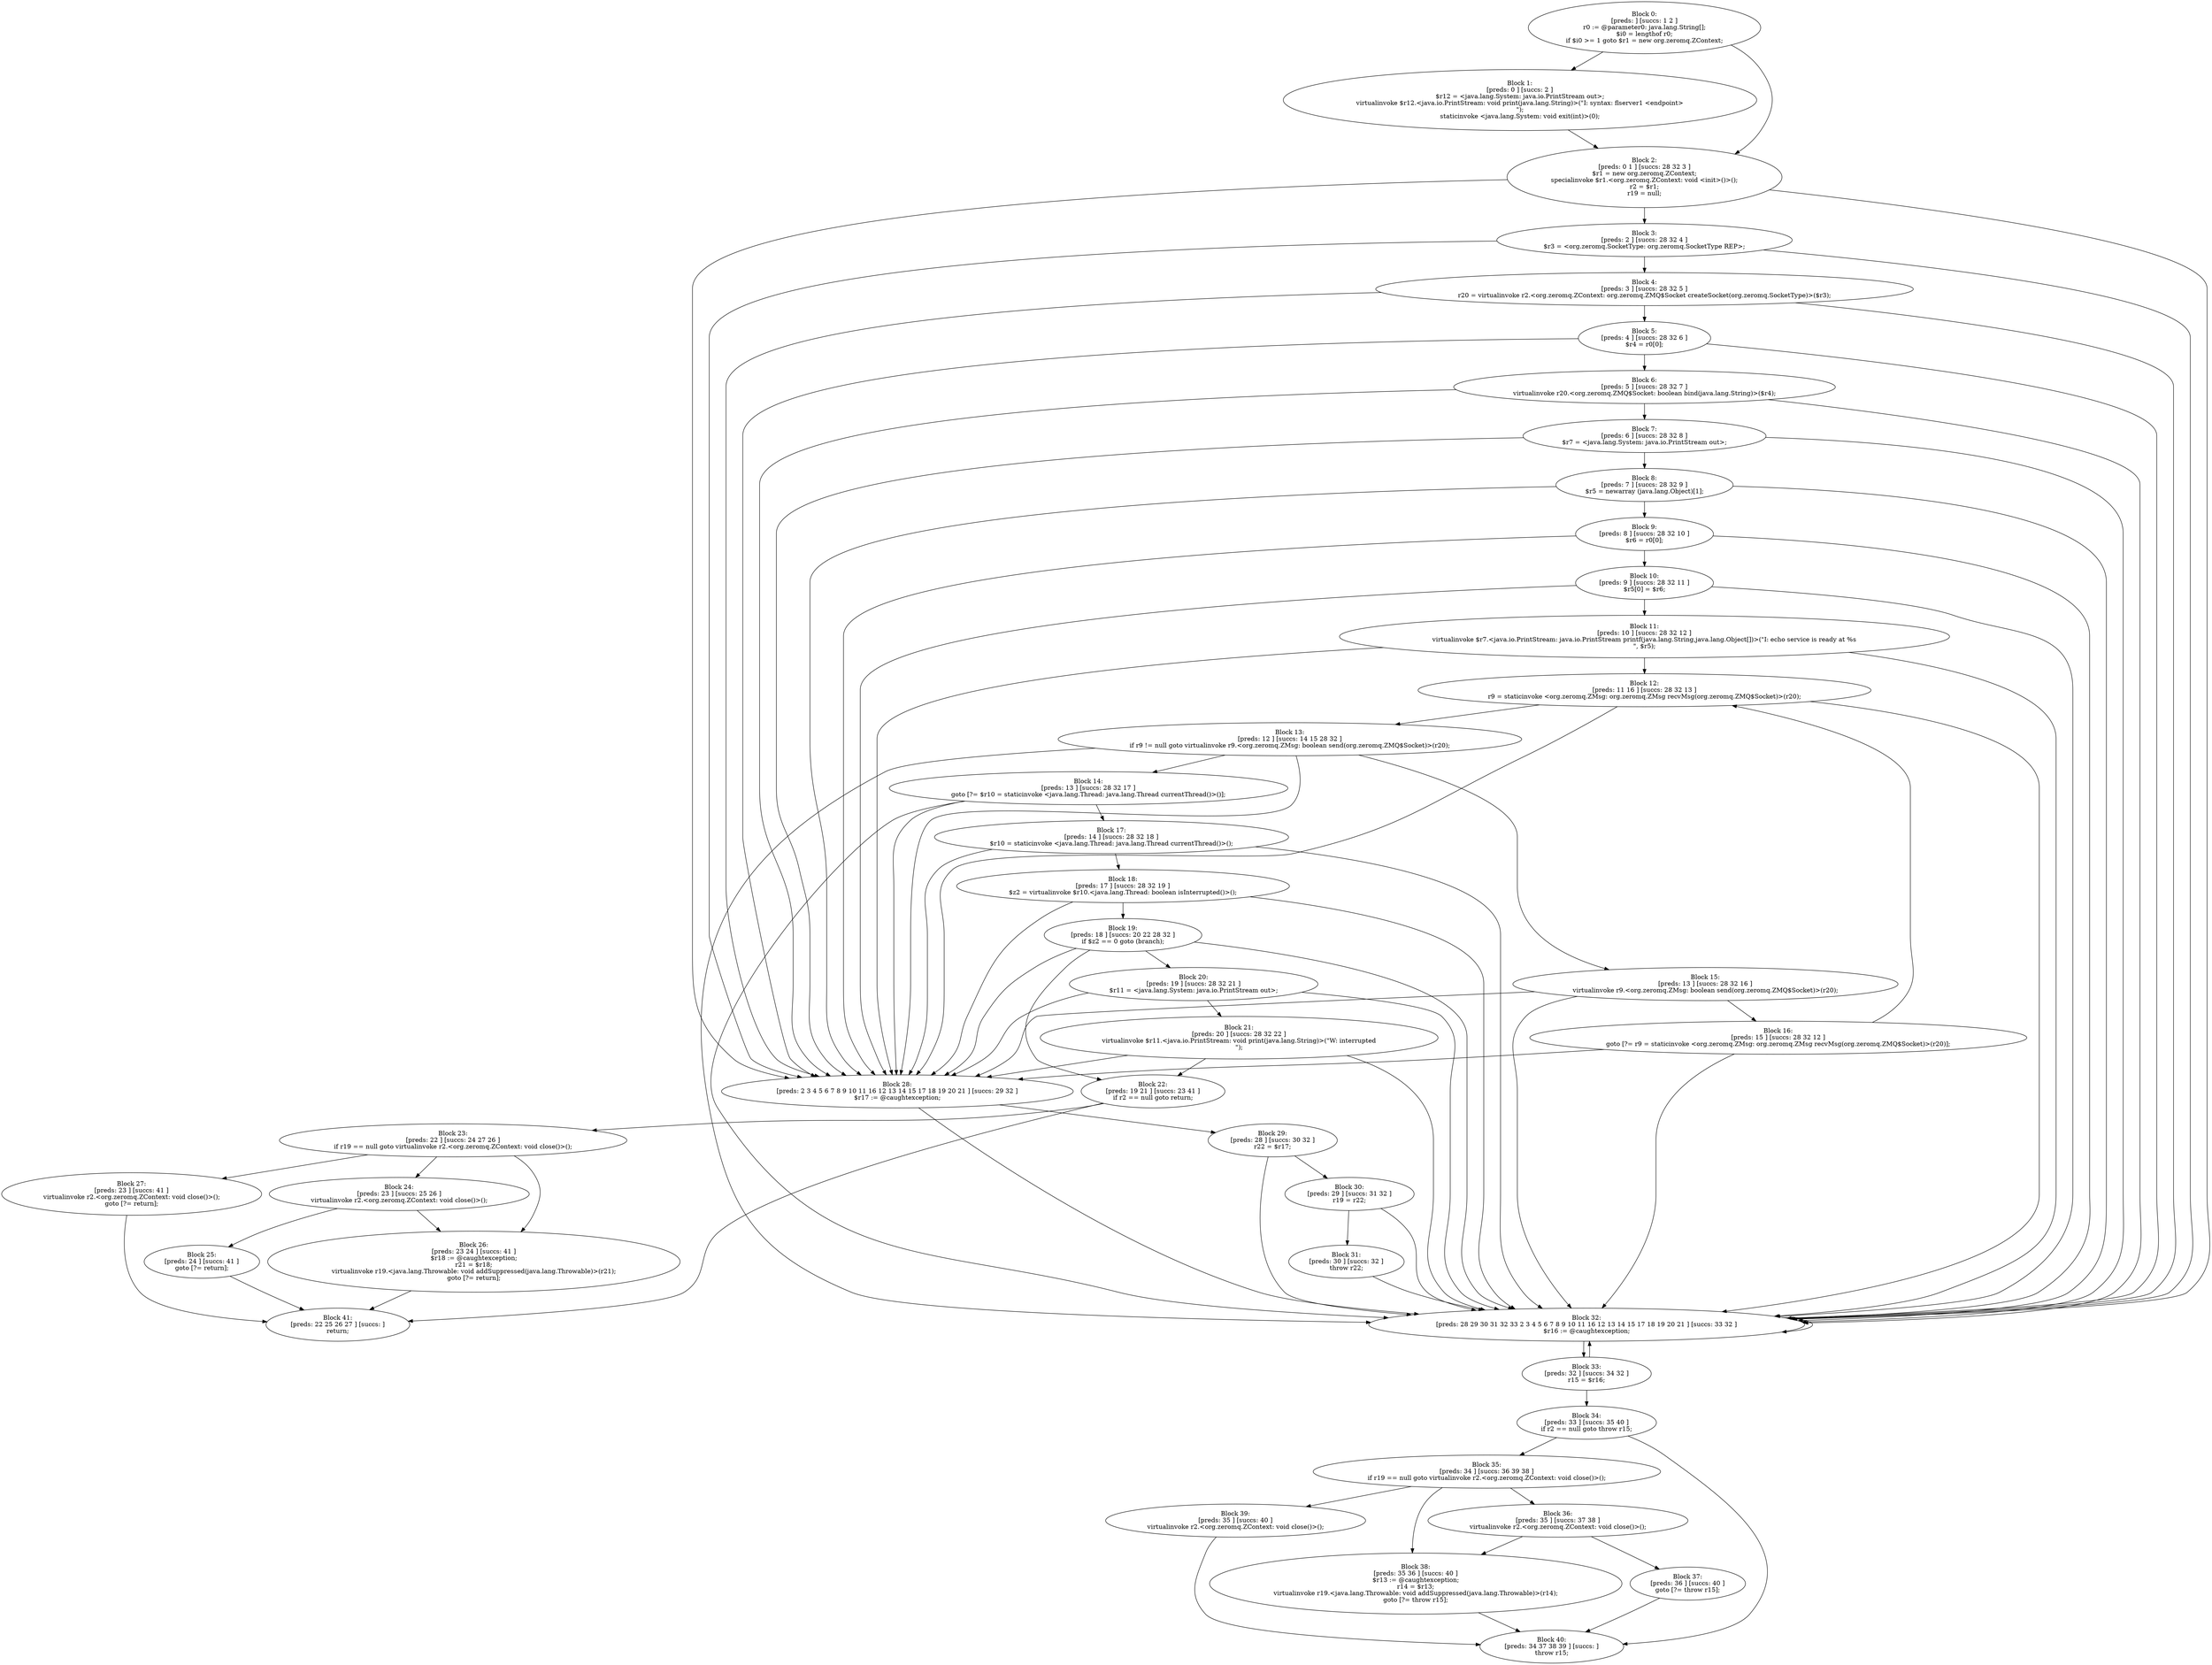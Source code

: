 digraph "unitGraph" {
    "Block 0:
[preds: ] [succs: 1 2 ]
r0 := @parameter0: java.lang.String[];
$i0 = lengthof r0;
if $i0 >= 1 goto $r1 = new org.zeromq.ZContext;
"
    "Block 1:
[preds: 0 ] [succs: 2 ]
$r12 = <java.lang.System: java.io.PrintStream out>;
virtualinvoke $r12.<java.io.PrintStream: void print(java.lang.String)>(\"I: syntax: flserver1 <endpoint>\n\");
staticinvoke <java.lang.System: void exit(int)>(0);
"
    "Block 2:
[preds: 0 1 ] [succs: 28 32 3 ]
$r1 = new org.zeromq.ZContext;
specialinvoke $r1.<org.zeromq.ZContext: void <init>()>();
r2 = $r1;
r19 = null;
"
    "Block 3:
[preds: 2 ] [succs: 28 32 4 ]
$r3 = <org.zeromq.SocketType: org.zeromq.SocketType REP>;
"
    "Block 4:
[preds: 3 ] [succs: 28 32 5 ]
r20 = virtualinvoke r2.<org.zeromq.ZContext: org.zeromq.ZMQ$Socket createSocket(org.zeromq.SocketType)>($r3);
"
    "Block 5:
[preds: 4 ] [succs: 28 32 6 ]
$r4 = r0[0];
"
    "Block 6:
[preds: 5 ] [succs: 28 32 7 ]
virtualinvoke r20.<org.zeromq.ZMQ$Socket: boolean bind(java.lang.String)>($r4);
"
    "Block 7:
[preds: 6 ] [succs: 28 32 8 ]
$r7 = <java.lang.System: java.io.PrintStream out>;
"
    "Block 8:
[preds: 7 ] [succs: 28 32 9 ]
$r5 = newarray (java.lang.Object)[1];
"
    "Block 9:
[preds: 8 ] [succs: 28 32 10 ]
$r6 = r0[0];
"
    "Block 10:
[preds: 9 ] [succs: 28 32 11 ]
$r5[0] = $r6;
"
    "Block 11:
[preds: 10 ] [succs: 28 32 12 ]
virtualinvoke $r7.<java.io.PrintStream: java.io.PrintStream printf(java.lang.String,java.lang.Object[])>(\"I: echo service is ready at %s\n\", $r5);
"
    "Block 12:
[preds: 11 16 ] [succs: 28 32 13 ]
r9 = staticinvoke <org.zeromq.ZMsg: org.zeromq.ZMsg recvMsg(org.zeromq.ZMQ$Socket)>(r20);
"
    "Block 13:
[preds: 12 ] [succs: 14 15 28 32 ]
if r9 != null goto virtualinvoke r9.<org.zeromq.ZMsg: boolean send(org.zeromq.ZMQ$Socket)>(r20);
"
    "Block 14:
[preds: 13 ] [succs: 28 32 17 ]
goto [?= $r10 = staticinvoke <java.lang.Thread: java.lang.Thread currentThread()>()];
"
    "Block 15:
[preds: 13 ] [succs: 28 32 16 ]
virtualinvoke r9.<org.zeromq.ZMsg: boolean send(org.zeromq.ZMQ$Socket)>(r20);
"
    "Block 16:
[preds: 15 ] [succs: 28 32 12 ]
goto [?= r9 = staticinvoke <org.zeromq.ZMsg: org.zeromq.ZMsg recvMsg(org.zeromq.ZMQ$Socket)>(r20)];
"
    "Block 17:
[preds: 14 ] [succs: 28 32 18 ]
$r10 = staticinvoke <java.lang.Thread: java.lang.Thread currentThread()>();
"
    "Block 18:
[preds: 17 ] [succs: 28 32 19 ]
$z2 = virtualinvoke $r10.<java.lang.Thread: boolean isInterrupted()>();
"
    "Block 19:
[preds: 18 ] [succs: 20 22 28 32 ]
if $z2 == 0 goto (branch);
"
    "Block 20:
[preds: 19 ] [succs: 28 32 21 ]
$r11 = <java.lang.System: java.io.PrintStream out>;
"
    "Block 21:
[preds: 20 ] [succs: 28 32 22 ]
virtualinvoke $r11.<java.io.PrintStream: void print(java.lang.String)>(\"W: interrupted\n\");
"
    "Block 22:
[preds: 19 21 ] [succs: 23 41 ]
if r2 == null goto return;
"
    "Block 23:
[preds: 22 ] [succs: 24 27 26 ]
if r19 == null goto virtualinvoke r2.<org.zeromq.ZContext: void close()>();
"
    "Block 24:
[preds: 23 ] [succs: 25 26 ]
virtualinvoke r2.<org.zeromq.ZContext: void close()>();
"
    "Block 25:
[preds: 24 ] [succs: 41 ]
goto [?= return];
"
    "Block 26:
[preds: 23 24 ] [succs: 41 ]
$r18 := @caughtexception;
r21 = $r18;
virtualinvoke r19.<java.lang.Throwable: void addSuppressed(java.lang.Throwable)>(r21);
goto [?= return];
"
    "Block 27:
[preds: 23 ] [succs: 41 ]
virtualinvoke r2.<org.zeromq.ZContext: void close()>();
goto [?= return];
"
    "Block 28:
[preds: 2 3 4 5 6 7 8 9 10 11 16 12 13 14 15 17 18 19 20 21 ] [succs: 29 32 ]
$r17 := @caughtexception;
"
    "Block 29:
[preds: 28 ] [succs: 30 32 ]
r22 = $r17;
"
    "Block 30:
[preds: 29 ] [succs: 31 32 ]
r19 = r22;
"
    "Block 31:
[preds: 30 ] [succs: 32 ]
throw r22;
"
    "Block 32:
[preds: 28 29 30 31 32 33 2 3 4 5 6 7 8 9 10 11 16 12 13 14 15 17 18 19 20 21 ] [succs: 33 32 ]
$r16 := @caughtexception;
"
    "Block 33:
[preds: 32 ] [succs: 34 32 ]
r15 = $r16;
"
    "Block 34:
[preds: 33 ] [succs: 35 40 ]
if r2 == null goto throw r15;
"
    "Block 35:
[preds: 34 ] [succs: 36 39 38 ]
if r19 == null goto virtualinvoke r2.<org.zeromq.ZContext: void close()>();
"
    "Block 36:
[preds: 35 ] [succs: 37 38 ]
virtualinvoke r2.<org.zeromq.ZContext: void close()>();
"
    "Block 37:
[preds: 36 ] [succs: 40 ]
goto [?= throw r15];
"
    "Block 38:
[preds: 35 36 ] [succs: 40 ]
$r13 := @caughtexception;
r14 = $r13;
virtualinvoke r19.<java.lang.Throwable: void addSuppressed(java.lang.Throwable)>(r14);
goto [?= throw r15];
"
    "Block 39:
[preds: 35 ] [succs: 40 ]
virtualinvoke r2.<org.zeromq.ZContext: void close()>();
"
    "Block 40:
[preds: 34 37 38 39 ] [succs: ]
throw r15;
"
    "Block 41:
[preds: 22 25 26 27 ] [succs: ]
return;
"
    "Block 0:
[preds: ] [succs: 1 2 ]
r0 := @parameter0: java.lang.String[];
$i0 = lengthof r0;
if $i0 >= 1 goto $r1 = new org.zeromq.ZContext;
"->"Block 1:
[preds: 0 ] [succs: 2 ]
$r12 = <java.lang.System: java.io.PrintStream out>;
virtualinvoke $r12.<java.io.PrintStream: void print(java.lang.String)>(\"I: syntax: flserver1 <endpoint>\n\");
staticinvoke <java.lang.System: void exit(int)>(0);
";
    "Block 0:
[preds: ] [succs: 1 2 ]
r0 := @parameter0: java.lang.String[];
$i0 = lengthof r0;
if $i0 >= 1 goto $r1 = new org.zeromq.ZContext;
"->"Block 2:
[preds: 0 1 ] [succs: 28 32 3 ]
$r1 = new org.zeromq.ZContext;
specialinvoke $r1.<org.zeromq.ZContext: void <init>()>();
r2 = $r1;
r19 = null;
";
    "Block 1:
[preds: 0 ] [succs: 2 ]
$r12 = <java.lang.System: java.io.PrintStream out>;
virtualinvoke $r12.<java.io.PrintStream: void print(java.lang.String)>(\"I: syntax: flserver1 <endpoint>\n\");
staticinvoke <java.lang.System: void exit(int)>(0);
"->"Block 2:
[preds: 0 1 ] [succs: 28 32 3 ]
$r1 = new org.zeromq.ZContext;
specialinvoke $r1.<org.zeromq.ZContext: void <init>()>();
r2 = $r1;
r19 = null;
";
    "Block 2:
[preds: 0 1 ] [succs: 28 32 3 ]
$r1 = new org.zeromq.ZContext;
specialinvoke $r1.<org.zeromq.ZContext: void <init>()>();
r2 = $r1;
r19 = null;
"->"Block 28:
[preds: 2 3 4 5 6 7 8 9 10 11 16 12 13 14 15 17 18 19 20 21 ] [succs: 29 32 ]
$r17 := @caughtexception;
";
    "Block 2:
[preds: 0 1 ] [succs: 28 32 3 ]
$r1 = new org.zeromq.ZContext;
specialinvoke $r1.<org.zeromq.ZContext: void <init>()>();
r2 = $r1;
r19 = null;
"->"Block 32:
[preds: 28 29 30 31 32 33 2 3 4 5 6 7 8 9 10 11 16 12 13 14 15 17 18 19 20 21 ] [succs: 33 32 ]
$r16 := @caughtexception;
";
    "Block 2:
[preds: 0 1 ] [succs: 28 32 3 ]
$r1 = new org.zeromq.ZContext;
specialinvoke $r1.<org.zeromq.ZContext: void <init>()>();
r2 = $r1;
r19 = null;
"->"Block 3:
[preds: 2 ] [succs: 28 32 4 ]
$r3 = <org.zeromq.SocketType: org.zeromq.SocketType REP>;
";
    "Block 3:
[preds: 2 ] [succs: 28 32 4 ]
$r3 = <org.zeromq.SocketType: org.zeromq.SocketType REP>;
"->"Block 28:
[preds: 2 3 4 5 6 7 8 9 10 11 16 12 13 14 15 17 18 19 20 21 ] [succs: 29 32 ]
$r17 := @caughtexception;
";
    "Block 3:
[preds: 2 ] [succs: 28 32 4 ]
$r3 = <org.zeromq.SocketType: org.zeromq.SocketType REP>;
"->"Block 32:
[preds: 28 29 30 31 32 33 2 3 4 5 6 7 8 9 10 11 16 12 13 14 15 17 18 19 20 21 ] [succs: 33 32 ]
$r16 := @caughtexception;
";
    "Block 3:
[preds: 2 ] [succs: 28 32 4 ]
$r3 = <org.zeromq.SocketType: org.zeromq.SocketType REP>;
"->"Block 4:
[preds: 3 ] [succs: 28 32 5 ]
r20 = virtualinvoke r2.<org.zeromq.ZContext: org.zeromq.ZMQ$Socket createSocket(org.zeromq.SocketType)>($r3);
";
    "Block 4:
[preds: 3 ] [succs: 28 32 5 ]
r20 = virtualinvoke r2.<org.zeromq.ZContext: org.zeromq.ZMQ$Socket createSocket(org.zeromq.SocketType)>($r3);
"->"Block 28:
[preds: 2 3 4 5 6 7 8 9 10 11 16 12 13 14 15 17 18 19 20 21 ] [succs: 29 32 ]
$r17 := @caughtexception;
";
    "Block 4:
[preds: 3 ] [succs: 28 32 5 ]
r20 = virtualinvoke r2.<org.zeromq.ZContext: org.zeromq.ZMQ$Socket createSocket(org.zeromq.SocketType)>($r3);
"->"Block 32:
[preds: 28 29 30 31 32 33 2 3 4 5 6 7 8 9 10 11 16 12 13 14 15 17 18 19 20 21 ] [succs: 33 32 ]
$r16 := @caughtexception;
";
    "Block 4:
[preds: 3 ] [succs: 28 32 5 ]
r20 = virtualinvoke r2.<org.zeromq.ZContext: org.zeromq.ZMQ$Socket createSocket(org.zeromq.SocketType)>($r3);
"->"Block 5:
[preds: 4 ] [succs: 28 32 6 ]
$r4 = r0[0];
";
    "Block 5:
[preds: 4 ] [succs: 28 32 6 ]
$r4 = r0[0];
"->"Block 28:
[preds: 2 3 4 5 6 7 8 9 10 11 16 12 13 14 15 17 18 19 20 21 ] [succs: 29 32 ]
$r17 := @caughtexception;
";
    "Block 5:
[preds: 4 ] [succs: 28 32 6 ]
$r4 = r0[0];
"->"Block 32:
[preds: 28 29 30 31 32 33 2 3 4 5 6 7 8 9 10 11 16 12 13 14 15 17 18 19 20 21 ] [succs: 33 32 ]
$r16 := @caughtexception;
";
    "Block 5:
[preds: 4 ] [succs: 28 32 6 ]
$r4 = r0[0];
"->"Block 6:
[preds: 5 ] [succs: 28 32 7 ]
virtualinvoke r20.<org.zeromq.ZMQ$Socket: boolean bind(java.lang.String)>($r4);
";
    "Block 6:
[preds: 5 ] [succs: 28 32 7 ]
virtualinvoke r20.<org.zeromq.ZMQ$Socket: boolean bind(java.lang.String)>($r4);
"->"Block 28:
[preds: 2 3 4 5 6 7 8 9 10 11 16 12 13 14 15 17 18 19 20 21 ] [succs: 29 32 ]
$r17 := @caughtexception;
";
    "Block 6:
[preds: 5 ] [succs: 28 32 7 ]
virtualinvoke r20.<org.zeromq.ZMQ$Socket: boolean bind(java.lang.String)>($r4);
"->"Block 32:
[preds: 28 29 30 31 32 33 2 3 4 5 6 7 8 9 10 11 16 12 13 14 15 17 18 19 20 21 ] [succs: 33 32 ]
$r16 := @caughtexception;
";
    "Block 6:
[preds: 5 ] [succs: 28 32 7 ]
virtualinvoke r20.<org.zeromq.ZMQ$Socket: boolean bind(java.lang.String)>($r4);
"->"Block 7:
[preds: 6 ] [succs: 28 32 8 ]
$r7 = <java.lang.System: java.io.PrintStream out>;
";
    "Block 7:
[preds: 6 ] [succs: 28 32 8 ]
$r7 = <java.lang.System: java.io.PrintStream out>;
"->"Block 28:
[preds: 2 3 4 5 6 7 8 9 10 11 16 12 13 14 15 17 18 19 20 21 ] [succs: 29 32 ]
$r17 := @caughtexception;
";
    "Block 7:
[preds: 6 ] [succs: 28 32 8 ]
$r7 = <java.lang.System: java.io.PrintStream out>;
"->"Block 32:
[preds: 28 29 30 31 32 33 2 3 4 5 6 7 8 9 10 11 16 12 13 14 15 17 18 19 20 21 ] [succs: 33 32 ]
$r16 := @caughtexception;
";
    "Block 7:
[preds: 6 ] [succs: 28 32 8 ]
$r7 = <java.lang.System: java.io.PrintStream out>;
"->"Block 8:
[preds: 7 ] [succs: 28 32 9 ]
$r5 = newarray (java.lang.Object)[1];
";
    "Block 8:
[preds: 7 ] [succs: 28 32 9 ]
$r5 = newarray (java.lang.Object)[1];
"->"Block 28:
[preds: 2 3 4 5 6 7 8 9 10 11 16 12 13 14 15 17 18 19 20 21 ] [succs: 29 32 ]
$r17 := @caughtexception;
";
    "Block 8:
[preds: 7 ] [succs: 28 32 9 ]
$r5 = newarray (java.lang.Object)[1];
"->"Block 32:
[preds: 28 29 30 31 32 33 2 3 4 5 6 7 8 9 10 11 16 12 13 14 15 17 18 19 20 21 ] [succs: 33 32 ]
$r16 := @caughtexception;
";
    "Block 8:
[preds: 7 ] [succs: 28 32 9 ]
$r5 = newarray (java.lang.Object)[1];
"->"Block 9:
[preds: 8 ] [succs: 28 32 10 ]
$r6 = r0[0];
";
    "Block 9:
[preds: 8 ] [succs: 28 32 10 ]
$r6 = r0[0];
"->"Block 28:
[preds: 2 3 4 5 6 7 8 9 10 11 16 12 13 14 15 17 18 19 20 21 ] [succs: 29 32 ]
$r17 := @caughtexception;
";
    "Block 9:
[preds: 8 ] [succs: 28 32 10 ]
$r6 = r0[0];
"->"Block 32:
[preds: 28 29 30 31 32 33 2 3 4 5 6 7 8 9 10 11 16 12 13 14 15 17 18 19 20 21 ] [succs: 33 32 ]
$r16 := @caughtexception;
";
    "Block 9:
[preds: 8 ] [succs: 28 32 10 ]
$r6 = r0[0];
"->"Block 10:
[preds: 9 ] [succs: 28 32 11 ]
$r5[0] = $r6;
";
    "Block 10:
[preds: 9 ] [succs: 28 32 11 ]
$r5[0] = $r6;
"->"Block 28:
[preds: 2 3 4 5 6 7 8 9 10 11 16 12 13 14 15 17 18 19 20 21 ] [succs: 29 32 ]
$r17 := @caughtexception;
";
    "Block 10:
[preds: 9 ] [succs: 28 32 11 ]
$r5[0] = $r6;
"->"Block 32:
[preds: 28 29 30 31 32 33 2 3 4 5 6 7 8 9 10 11 16 12 13 14 15 17 18 19 20 21 ] [succs: 33 32 ]
$r16 := @caughtexception;
";
    "Block 10:
[preds: 9 ] [succs: 28 32 11 ]
$r5[0] = $r6;
"->"Block 11:
[preds: 10 ] [succs: 28 32 12 ]
virtualinvoke $r7.<java.io.PrintStream: java.io.PrintStream printf(java.lang.String,java.lang.Object[])>(\"I: echo service is ready at %s\n\", $r5);
";
    "Block 11:
[preds: 10 ] [succs: 28 32 12 ]
virtualinvoke $r7.<java.io.PrintStream: java.io.PrintStream printf(java.lang.String,java.lang.Object[])>(\"I: echo service is ready at %s\n\", $r5);
"->"Block 28:
[preds: 2 3 4 5 6 7 8 9 10 11 16 12 13 14 15 17 18 19 20 21 ] [succs: 29 32 ]
$r17 := @caughtexception;
";
    "Block 11:
[preds: 10 ] [succs: 28 32 12 ]
virtualinvoke $r7.<java.io.PrintStream: java.io.PrintStream printf(java.lang.String,java.lang.Object[])>(\"I: echo service is ready at %s\n\", $r5);
"->"Block 32:
[preds: 28 29 30 31 32 33 2 3 4 5 6 7 8 9 10 11 16 12 13 14 15 17 18 19 20 21 ] [succs: 33 32 ]
$r16 := @caughtexception;
";
    "Block 11:
[preds: 10 ] [succs: 28 32 12 ]
virtualinvoke $r7.<java.io.PrintStream: java.io.PrintStream printf(java.lang.String,java.lang.Object[])>(\"I: echo service is ready at %s\n\", $r5);
"->"Block 12:
[preds: 11 16 ] [succs: 28 32 13 ]
r9 = staticinvoke <org.zeromq.ZMsg: org.zeromq.ZMsg recvMsg(org.zeromq.ZMQ$Socket)>(r20);
";
    "Block 12:
[preds: 11 16 ] [succs: 28 32 13 ]
r9 = staticinvoke <org.zeromq.ZMsg: org.zeromq.ZMsg recvMsg(org.zeromq.ZMQ$Socket)>(r20);
"->"Block 28:
[preds: 2 3 4 5 6 7 8 9 10 11 16 12 13 14 15 17 18 19 20 21 ] [succs: 29 32 ]
$r17 := @caughtexception;
";
    "Block 12:
[preds: 11 16 ] [succs: 28 32 13 ]
r9 = staticinvoke <org.zeromq.ZMsg: org.zeromq.ZMsg recvMsg(org.zeromq.ZMQ$Socket)>(r20);
"->"Block 32:
[preds: 28 29 30 31 32 33 2 3 4 5 6 7 8 9 10 11 16 12 13 14 15 17 18 19 20 21 ] [succs: 33 32 ]
$r16 := @caughtexception;
";
    "Block 12:
[preds: 11 16 ] [succs: 28 32 13 ]
r9 = staticinvoke <org.zeromq.ZMsg: org.zeromq.ZMsg recvMsg(org.zeromq.ZMQ$Socket)>(r20);
"->"Block 13:
[preds: 12 ] [succs: 14 15 28 32 ]
if r9 != null goto virtualinvoke r9.<org.zeromq.ZMsg: boolean send(org.zeromq.ZMQ$Socket)>(r20);
";
    "Block 13:
[preds: 12 ] [succs: 14 15 28 32 ]
if r9 != null goto virtualinvoke r9.<org.zeromq.ZMsg: boolean send(org.zeromq.ZMQ$Socket)>(r20);
"->"Block 14:
[preds: 13 ] [succs: 28 32 17 ]
goto [?= $r10 = staticinvoke <java.lang.Thread: java.lang.Thread currentThread()>()];
";
    "Block 13:
[preds: 12 ] [succs: 14 15 28 32 ]
if r9 != null goto virtualinvoke r9.<org.zeromq.ZMsg: boolean send(org.zeromq.ZMQ$Socket)>(r20);
"->"Block 15:
[preds: 13 ] [succs: 28 32 16 ]
virtualinvoke r9.<org.zeromq.ZMsg: boolean send(org.zeromq.ZMQ$Socket)>(r20);
";
    "Block 13:
[preds: 12 ] [succs: 14 15 28 32 ]
if r9 != null goto virtualinvoke r9.<org.zeromq.ZMsg: boolean send(org.zeromq.ZMQ$Socket)>(r20);
"->"Block 28:
[preds: 2 3 4 5 6 7 8 9 10 11 16 12 13 14 15 17 18 19 20 21 ] [succs: 29 32 ]
$r17 := @caughtexception;
";
    "Block 13:
[preds: 12 ] [succs: 14 15 28 32 ]
if r9 != null goto virtualinvoke r9.<org.zeromq.ZMsg: boolean send(org.zeromq.ZMQ$Socket)>(r20);
"->"Block 32:
[preds: 28 29 30 31 32 33 2 3 4 5 6 7 8 9 10 11 16 12 13 14 15 17 18 19 20 21 ] [succs: 33 32 ]
$r16 := @caughtexception;
";
    "Block 14:
[preds: 13 ] [succs: 28 32 17 ]
goto [?= $r10 = staticinvoke <java.lang.Thread: java.lang.Thread currentThread()>()];
"->"Block 28:
[preds: 2 3 4 5 6 7 8 9 10 11 16 12 13 14 15 17 18 19 20 21 ] [succs: 29 32 ]
$r17 := @caughtexception;
";
    "Block 14:
[preds: 13 ] [succs: 28 32 17 ]
goto [?= $r10 = staticinvoke <java.lang.Thread: java.lang.Thread currentThread()>()];
"->"Block 32:
[preds: 28 29 30 31 32 33 2 3 4 5 6 7 8 9 10 11 16 12 13 14 15 17 18 19 20 21 ] [succs: 33 32 ]
$r16 := @caughtexception;
";
    "Block 14:
[preds: 13 ] [succs: 28 32 17 ]
goto [?= $r10 = staticinvoke <java.lang.Thread: java.lang.Thread currentThread()>()];
"->"Block 17:
[preds: 14 ] [succs: 28 32 18 ]
$r10 = staticinvoke <java.lang.Thread: java.lang.Thread currentThread()>();
";
    "Block 15:
[preds: 13 ] [succs: 28 32 16 ]
virtualinvoke r9.<org.zeromq.ZMsg: boolean send(org.zeromq.ZMQ$Socket)>(r20);
"->"Block 28:
[preds: 2 3 4 5 6 7 8 9 10 11 16 12 13 14 15 17 18 19 20 21 ] [succs: 29 32 ]
$r17 := @caughtexception;
";
    "Block 15:
[preds: 13 ] [succs: 28 32 16 ]
virtualinvoke r9.<org.zeromq.ZMsg: boolean send(org.zeromq.ZMQ$Socket)>(r20);
"->"Block 32:
[preds: 28 29 30 31 32 33 2 3 4 5 6 7 8 9 10 11 16 12 13 14 15 17 18 19 20 21 ] [succs: 33 32 ]
$r16 := @caughtexception;
";
    "Block 15:
[preds: 13 ] [succs: 28 32 16 ]
virtualinvoke r9.<org.zeromq.ZMsg: boolean send(org.zeromq.ZMQ$Socket)>(r20);
"->"Block 16:
[preds: 15 ] [succs: 28 32 12 ]
goto [?= r9 = staticinvoke <org.zeromq.ZMsg: org.zeromq.ZMsg recvMsg(org.zeromq.ZMQ$Socket)>(r20)];
";
    "Block 16:
[preds: 15 ] [succs: 28 32 12 ]
goto [?= r9 = staticinvoke <org.zeromq.ZMsg: org.zeromq.ZMsg recvMsg(org.zeromq.ZMQ$Socket)>(r20)];
"->"Block 28:
[preds: 2 3 4 5 6 7 8 9 10 11 16 12 13 14 15 17 18 19 20 21 ] [succs: 29 32 ]
$r17 := @caughtexception;
";
    "Block 16:
[preds: 15 ] [succs: 28 32 12 ]
goto [?= r9 = staticinvoke <org.zeromq.ZMsg: org.zeromq.ZMsg recvMsg(org.zeromq.ZMQ$Socket)>(r20)];
"->"Block 32:
[preds: 28 29 30 31 32 33 2 3 4 5 6 7 8 9 10 11 16 12 13 14 15 17 18 19 20 21 ] [succs: 33 32 ]
$r16 := @caughtexception;
";
    "Block 16:
[preds: 15 ] [succs: 28 32 12 ]
goto [?= r9 = staticinvoke <org.zeromq.ZMsg: org.zeromq.ZMsg recvMsg(org.zeromq.ZMQ$Socket)>(r20)];
"->"Block 12:
[preds: 11 16 ] [succs: 28 32 13 ]
r9 = staticinvoke <org.zeromq.ZMsg: org.zeromq.ZMsg recvMsg(org.zeromq.ZMQ$Socket)>(r20);
";
    "Block 17:
[preds: 14 ] [succs: 28 32 18 ]
$r10 = staticinvoke <java.lang.Thread: java.lang.Thread currentThread()>();
"->"Block 28:
[preds: 2 3 4 5 6 7 8 9 10 11 16 12 13 14 15 17 18 19 20 21 ] [succs: 29 32 ]
$r17 := @caughtexception;
";
    "Block 17:
[preds: 14 ] [succs: 28 32 18 ]
$r10 = staticinvoke <java.lang.Thread: java.lang.Thread currentThread()>();
"->"Block 32:
[preds: 28 29 30 31 32 33 2 3 4 5 6 7 8 9 10 11 16 12 13 14 15 17 18 19 20 21 ] [succs: 33 32 ]
$r16 := @caughtexception;
";
    "Block 17:
[preds: 14 ] [succs: 28 32 18 ]
$r10 = staticinvoke <java.lang.Thread: java.lang.Thread currentThread()>();
"->"Block 18:
[preds: 17 ] [succs: 28 32 19 ]
$z2 = virtualinvoke $r10.<java.lang.Thread: boolean isInterrupted()>();
";
    "Block 18:
[preds: 17 ] [succs: 28 32 19 ]
$z2 = virtualinvoke $r10.<java.lang.Thread: boolean isInterrupted()>();
"->"Block 28:
[preds: 2 3 4 5 6 7 8 9 10 11 16 12 13 14 15 17 18 19 20 21 ] [succs: 29 32 ]
$r17 := @caughtexception;
";
    "Block 18:
[preds: 17 ] [succs: 28 32 19 ]
$z2 = virtualinvoke $r10.<java.lang.Thread: boolean isInterrupted()>();
"->"Block 32:
[preds: 28 29 30 31 32 33 2 3 4 5 6 7 8 9 10 11 16 12 13 14 15 17 18 19 20 21 ] [succs: 33 32 ]
$r16 := @caughtexception;
";
    "Block 18:
[preds: 17 ] [succs: 28 32 19 ]
$z2 = virtualinvoke $r10.<java.lang.Thread: boolean isInterrupted()>();
"->"Block 19:
[preds: 18 ] [succs: 20 22 28 32 ]
if $z2 == 0 goto (branch);
";
    "Block 19:
[preds: 18 ] [succs: 20 22 28 32 ]
if $z2 == 0 goto (branch);
"->"Block 20:
[preds: 19 ] [succs: 28 32 21 ]
$r11 = <java.lang.System: java.io.PrintStream out>;
";
    "Block 19:
[preds: 18 ] [succs: 20 22 28 32 ]
if $z2 == 0 goto (branch);
"->"Block 22:
[preds: 19 21 ] [succs: 23 41 ]
if r2 == null goto return;
";
    "Block 19:
[preds: 18 ] [succs: 20 22 28 32 ]
if $z2 == 0 goto (branch);
"->"Block 28:
[preds: 2 3 4 5 6 7 8 9 10 11 16 12 13 14 15 17 18 19 20 21 ] [succs: 29 32 ]
$r17 := @caughtexception;
";
    "Block 19:
[preds: 18 ] [succs: 20 22 28 32 ]
if $z2 == 0 goto (branch);
"->"Block 32:
[preds: 28 29 30 31 32 33 2 3 4 5 6 7 8 9 10 11 16 12 13 14 15 17 18 19 20 21 ] [succs: 33 32 ]
$r16 := @caughtexception;
";
    "Block 20:
[preds: 19 ] [succs: 28 32 21 ]
$r11 = <java.lang.System: java.io.PrintStream out>;
"->"Block 28:
[preds: 2 3 4 5 6 7 8 9 10 11 16 12 13 14 15 17 18 19 20 21 ] [succs: 29 32 ]
$r17 := @caughtexception;
";
    "Block 20:
[preds: 19 ] [succs: 28 32 21 ]
$r11 = <java.lang.System: java.io.PrintStream out>;
"->"Block 32:
[preds: 28 29 30 31 32 33 2 3 4 5 6 7 8 9 10 11 16 12 13 14 15 17 18 19 20 21 ] [succs: 33 32 ]
$r16 := @caughtexception;
";
    "Block 20:
[preds: 19 ] [succs: 28 32 21 ]
$r11 = <java.lang.System: java.io.PrintStream out>;
"->"Block 21:
[preds: 20 ] [succs: 28 32 22 ]
virtualinvoke $r11.<java.io.PrintStream: void print(java.lang.String)>(\"W: interrupted\n\");
";
    "Block 21:
[preds: 20 ] [succs: 28 32 22 ]
virtualinvoke $r11.<java.io.PrintStream: void print(java.lang.String)>(\"W: interrupted\n\");
"->"Block 28:
[preds: 2 3 4 5 6 7 8 9 10 11 16 12 13 14 15 17 18 19 20 21 ] [succs: 29 32 ]
$r17 := @caughtexception;
";
    "Block 21:
[preds: 20 ] [succs: 28 32 22 ]
virtualinvoke $r11.<java.io.PrintStream: void print(java.lang.String)>(\"W: interrupted\n\");
"->"Block 32:
[preds: 28 29 30 31 32 33 2 3 4 5 6 7 8 9 10 11 16 12 13 14 15 17 18 19 20 21 ] [succs: 33 32 ]
$r16 := @caughtexception;
";
    "Block 21:
[preds: 20 ] [succs: 28 32 22 ]
virtualinvoke $r11.<java.io.PrintStream: void print(java.lang.String)>(\"W: interrupted\n\");
"->"Block 22:
[preds: 19 21 ] [succs: 23 41 ]
if r2 == null goto return;
";
    "Block 22:
[preds: 19 21 ] [succs: 23 41 ]
if r2 == null goto return;
"->"Block 23:
[preds: 22 ] [succs: 24 27 26 ]
if r19 == null goto virtualinvoke r2.<org.zeromq.ZContext: void close()>();
";
    "Block 22:
[preds: 19 21 ] [succs: 23 41 ]
if r2 == null goto return;
"->"Block 41:
[preds: 22 25 26 27 ] [succs: ]
return;
";
    "Block 23:
[preds: 22 ] [succs: 24 27 26 ]
if r19 == null goto virtualinvoke r2.<org.zeromq.ZContext: void close()>();
"->"Block 24:
[preds: 23 ] [succs: 25 26 ]
virtualinvoke r2.<org.zeromq.ZContext: void close()>();
";
    "Block 23:
[preds: 22 ] [succs: 24 27 26 ]
if r19 == null goto virtualinvoke r2.<org.zeromq.ZContext: void close()>();
"->"Block 27:
[preds: 23 ] [succs: 41 ]
virtualinvoke r2.<org.zeromq.ZContext: void close()>();
goto [?= return];
";
    "Block 23:
[preds: 22 ] [succs: 24 27 26 ]
if r19 == null goto virtualinvoke r2.<org.zeromq.ZContext: void close()>();
"->"Block 26:
[preds: 23 24 ] [succs: 41 ]
$r18 := @caughtexception;
r21 = $r18;
virtualinvoke r19.<java.lang.Throwable: void addSuppressed(java.lang.Throwable)>(r21);
goto [?= return];
";
    "Block 24:
[preds: 23 ] [succs: 25 26 ]
virtualinvoke r2.<org.zeromq.ZContext: void close()>();
"->"Block 25:
[preds: 24 ] [succs: 41 ]
goto [?= return];
";
    "Block 24:
[preds: 23 ] [succs: 25 26 ]
virtualinvoke r2.<org.zeromq.ZContext: void close()>();
"->"Block 26:
[preds: 23 24 ] [succs: 41 ]
$r18 := @caughtexception;
r21 = $r18;
virtualinvoke r19.<java.lang.Throwable: void addSuppressed(java.lang.Throwable)>(r21);
goto [?= return];
";
    "Block 25:
[preds: 24 ] [succs: 41 ]
goto [?= return];
"->"Block 41:
[preds: 22 25 26 27 ] [succs: ]
return;
";
    "Block 26:
[preds: 23 24 ] [succs: 41 ]
$r18 := @caughtexception;
r21 = $r18;
virtualinvoke r19.<java.lang.Throwable: void addSuppressed(java.lang.Throwable)>(r21);
goto [?= return];
"->"Block 41:
[preds: 22 25 26 27 ] [succs: ]
return;
";
    "Block 27:
[preds: 23 ] [succs: 41 ]
virtualinvoke r2.<org.zeromq.ZContext: void close()>();
goto [?= return];
"->"Block 41:
[preds: 22 25 26 27 ] [succs: ]
return;
";
    "Block 28:
[preds: 2 3 4 5 6 7 8 9 10 11 16 12 13 14 15 17 18 19 20 21 ] [succs: 29 32 ]
$r17 := @caughtexception;
"->"Block 29:
[preds: 28 ] [succs: 30 32 ]
r22 = $r17;
";
    "Block 28:
[preds: 2 3 4 5 6 7 8 9 10 11 16 12 13 14 15 17 18 19 20 21 ] [succs: 29 32 ]
$r17 := @caughtexception;
"->"Block 32:
[preds: 28 29 30 31 32 33 2 3 4 5 6 7 8 9 10 11 16 12 13 14 15 17 18 19 20 21 ] [succs: 33 32 ]
$r16 := @caughtexception;
";
    "Block 29:
[preds: 28 ] [succs: 30 32 ]
r22 = $r17;
"->"Block 30:
[preds: 29 ] [succs: 31 32 ]
r19 = r22;
";
    "Block 29:
[preds: 28 ] [succs: 30 32 ]
r22 = $r17;
"->"Block 32:
[preds: 28 29 30 31 32 33 2 3 4 5 6 7 8 9 10 11 16 12 13 14 15 17 18 19 20 21 ] [succs: 33 32 ]
$r16 := @caughtexception;
";
    "Block 30:
[preds: 29 ] [succs: 31 32 ]
r19 = r22;
"->"Block 31:
[preds: 30 ] [succs: 32 ]
throw r22;
";
    "Block 30:
[preds: 29 ] [succs: 31 32 ]
r19 = r22;
"->"Block 32:
[preds: 28 29 30 31 32 33 2 3 4 5 6 7 8 9 10 11 16 12 13 14 15 17 18 19 20 21 ] [succs: 33 32 ]
$r16 := @caughtexception;
";
    "Block 31:
[preds: 30 ] [succs: 32 ]
throw r22;
"->"Block 32:
[preds: 28 29 30 31 32 33 2 3 4 5 6 7 8 9 10 11 16 12 13 14 15 17 18 19 20 21 ] [succs: 33 32 ]
$r16 := @caughtexception;
";
    "Block 32:
[preds: 28 29 30 31 32 33 2 3 4 5 6 7 8 9 10 11 16 12 13 14 15 17 18 19 20 21 ] [succs: 33 32 ]
$r16 := @caughtexception;
"->"Block 33:
[preds: 32 ] [succs: 34 32 ]
r15 = $r16;
";
    "Block 32:
[preds: 28 29 30 31 32 33 2 3 4 5 6 7 8 9 10 11 16 12 13 14 15 17 18 19 20 21 ] [succs: 33 32 ]
$r16 := @caughtexception;
"->"Block 32:
[preds: 28 29 30 31 32 33 2 3 4 5 6 7 8 9 10 11 16 12 13 14 15 17 18 19 20 21 ] [succs: 33 32 ]
$r16 := @caughtexception;
";
    "Block 33:
[preds: 32 ] [succs: 34 32 ]
r15 = $r16;
"->"Block 34:
[preds: 33 ] [succs: 35 40 ]
if r2 == null goto throw r15;
";
    "Block 33:
[preds: 32 ] [succs: 34 32 ]
r15 = $r16;
"->"Block 32:
[preds: 28 29 30 31 32 33 2 3 4 5 6 7 8 9 10 11 16 12 13 14 15 17 18 19 20 21 ] [succs: 33 32 ]
$r16 := @caughtexception;
";
    "Block 34:
[preds: 33 ] [succs: 35 40 ]
if r2 == null goto throw r15;
"->"Block 35:
[preds: 34 ] [succs: 36 39 38 ]
if r19 == null goto virtualinvoke r2.<org.zeromq.ZContext: void close()>();
";
    "Block 34:
[preds: 33 ] [succs: 35 40 ]
if r2 == null goto throw r15;
"->"Block 40:
[preds: 34 37 38 39 ] [succs: ]
throw r15;
";
    "Block 35:
[preds: 34 ] [succs: 36 39 38 ]
if r19 == null goto virtualinvoke r2.<org.zeromq.ZContext: void close()>();
"->"Block 36:
[preds: 35 ] [succs: 37 38 ]
virtualinvoke r2.<org.zeromq.ZContext: void close()>();
";
    "Block 35:
[preds: 34 ] [succs: 36 39 38 ]
if r19 == null goto virtualinvoke r2.<org.zeromq.ZContext: void close()>();
"->"Block 39:
[preds: 35 ] [succs: 40 ]
virtualinvoke r2.<org.zeromq.ZContext: void close()>();
";
    "Block 35:
[preds: 34 ] [succs: 36 39 38 ]
if r19 == null goto virtualinvoke r2.<org.zeromq.ZContext: void close()>();
"->"Block 38:
[preds: 35 36 ] [succs: 40 ]
$r13 := @caughtexception;
r14 = $r13;
virtualinvoke r19.<java.lang.Throwable: void addSuppressed(java.lang.Throwable)>(r14);
goto [?= throw r15];
";
    "Block 36:
[preds: 35 ] [succs: 37 38 ]
virtualinvoke r2.<org.zeromq.ZContext: void close()>();
"->"Block 37:
[preds: 36 ] [succs: 40 ]
goto [?= throw r15];
";
    "Block 36:
[preds: 35 ] [succs: 37 38 ]
virtualinvoke r2.<org.zeromq.ZContext: void close()>();
"->"Block 38:
[preds: 35 36 ] [succs: 40 ]
$r13 := @caughtexception;
r14 = $r13;
virtualinvoke r19.<java.lang.Throwable: void addSuppressed(java.lang.Throwable)>(r14);
goto [?= throw r15];
";
    "Block 37:
[preds: 36 ] [succs: 40 ]
goto [?= throw r15];
"->"Block 40:
[preds: 34 37 38 39 ] [succs: ]
throw r15;
";
    "Block 38:
[preds: 35 36 ] [succs: 40 ]
$r13 := @caughtexception;
r14 = $r13;
virtualinvoke r19.<java.lang.Throwable: void addSuppressed(java.lang.Throwable)>(r14);
goto [?= throw r15];
"->"Block 40:
[preds: 34 37 38 39 ] [succs: ]
throw r15;
";
    "Block 39:
[preds: 35 ] [succs: 40 ]
virtualinvoke r2.<org.zeromq.ZContext: void close()>();
"->"Block 40:
[preds: 34 37 38 39 ] [succs: ]
throw r15;
";
}
